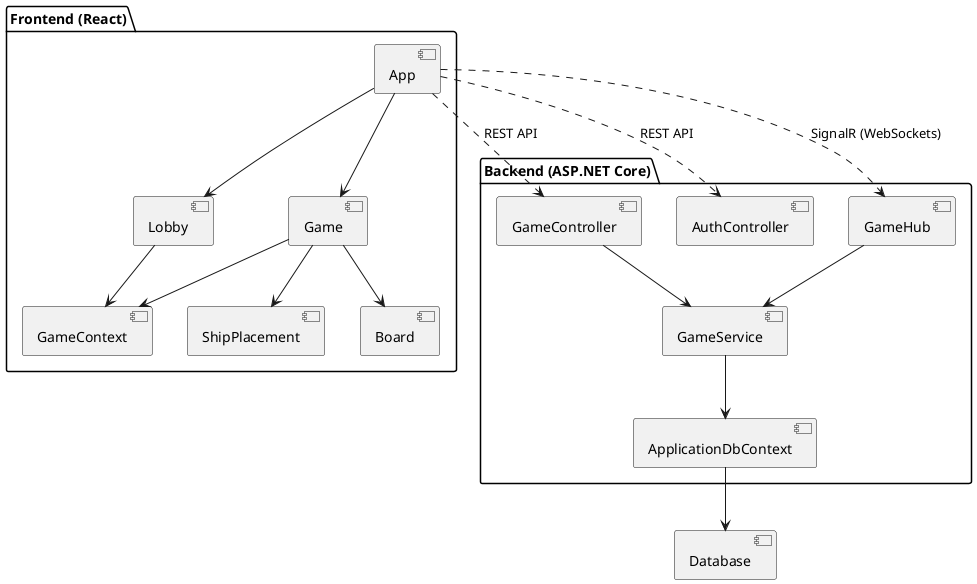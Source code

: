 @startuml ComponentOverview
package "Frontend (React)" {
  [App] --> [Lobby]
  [App] --> [Game]
  [Lobby] --> [GameContext]
  [Game] --> [GameContext]
  [Game] --> [ShipPlacement]
  [Game] --> [Board]
}

package "Backend (ASP.NET Core)" {
  [GameController]
  [AuthController]
  [GameHub]
  [GameService]
  [ApplicationDbContext]
}

[Database]

[App] ..> [GameHub] : SignalR (WebSockets)
[App] ..> [GameController] : REST API
[App] ..> [AuthController] : REST API

[GameHub] --> [GameService]
[GameController] --> [GameService]
[GameService] --> [ApplicationDbContext]
[ApplicationDbContext] --> [Database]
@enduml 